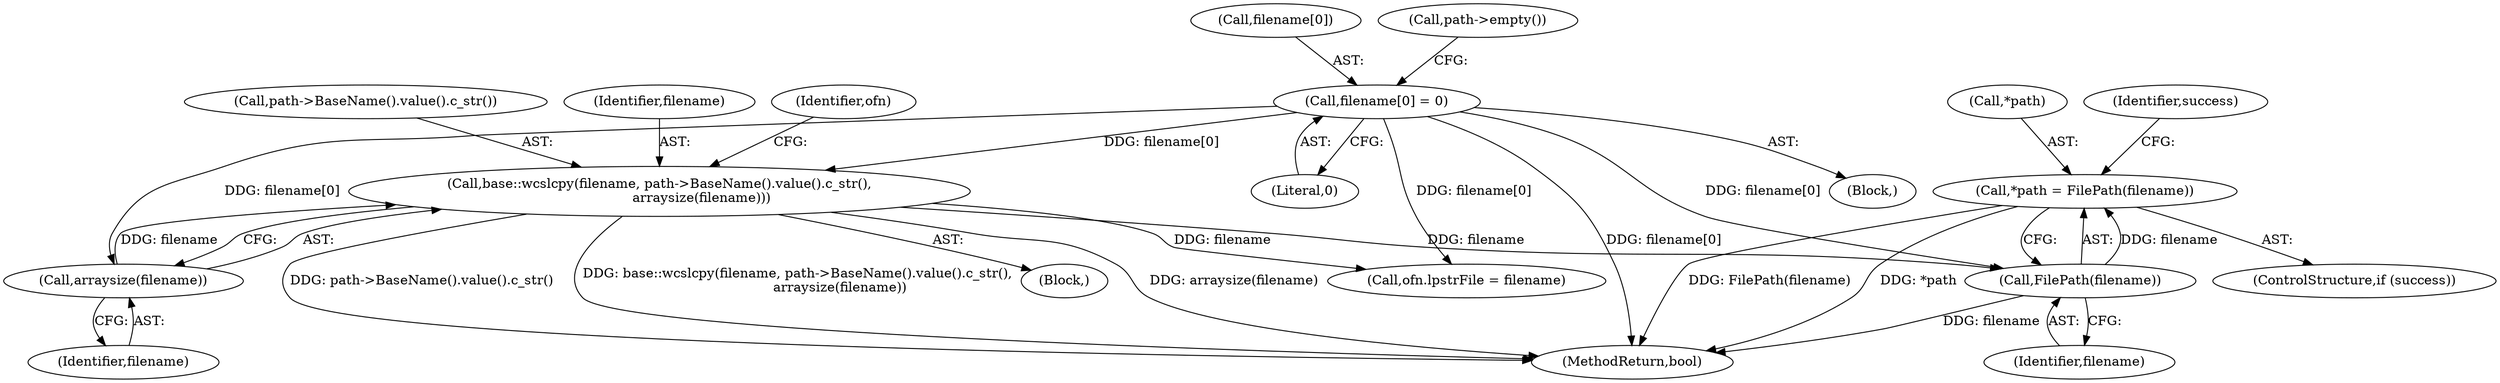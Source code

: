 digraph "0_Chrome_eb7971fdb0c3b76bacfb77c1ecc76459ef481f17@pointer" {
"1000213" [label="(Call,*path = FilePath(filename))"];
"1000216" [label="(Call,FilePath(filename))"];
"1000124" [label="(Call,filename[0] = 0)"];
"1000171" [label="(Call,base::wcslcpy(filename, path->BaseName().value().c_str(),\n                    arraysize(filename)))"];
"1000174" [label="(Call,arraysize(filename))"];
"1000216" [label="(Call,FilePath(filename))"];
"1000178" [label="(Identifier,ofn)"];
"1000171" [label="(Call,base::wcslcpy(filename, path->BaseName().value().c_str(),\n                    arraysize(filename)))"];
"1000175" [label="(Identifier,filename)"];
"1000124" [label="(Call,filename[0] = 0)"];
"1000125" [label="(Call,filename[0])"];
"1000162" [label="(Block,)"];
"1000213" [label="(Call,*path = FilePath(filename))"];
"1000219" [label="(Identifier,success)"];
"1000220" [label="(MethodReturn,bool)"];
"1000217" [label="(Identifier,filename)"];
"1000105" [label="(Block,)"];
"1000128" [label="(Literal,0)"];
"1000173" [label="(Call,path->BaseName().value().c_str())"];
"1000176" [label="(Call,ofn.lpstrFile = filename)"];
"1000211" [label="(ControlStructure,if (success))"];
"1000132" [label="(Call,path->empty())"];
"1000214" [label="(Call,*path)"];
"1000174" [label="(Call,arraysize(filename))"];
"1000172" [label="(Identifier,filename)"];
"1000213" -> "1000211"  [label="AST: "];
"1000213" -> "1000216"  [label="CFG: "];
"1000214" -> "1000213"  [label="AST: "];
"1000216" -> "1000213"  [label="AST: "];
"1000219" -> "1000213"  [label="CFG: "];
"1000213" -> "1000220"  [label="DDG: FilePath(filename)"];
"1000213" -> "1000220"  [label="DDG: *path"];
"1000216" -> "1000213"  [label="DDG: filename"];
"1000216" -> "1000217"  [label="CFG: "];
"1000217" -> "1000216"  [label="AST: "];
"1000216" -> "1000220"  [label="DDG: filename"];
"1000124" -> "1000216"  [label="DDG: filename[0]"];
"1000171" -> "1000216"  [label="DDG: filename"];
"1000124" -> "1000105"  [label="AST: "];
"1000124" -> "1000128"  [label="CFG: "];
"1000125" -> "1000124"  [label="AST: "];
"1000128" -> "1000124"  [label="AST: "];
"1000132" -> "1000124"  [label="CFG: "];
"1000124" -> "1000220"  [label="DDG: filename[0]"];
"1000124" -> "1000171"  [label="DDG: filename[0]"];
"1000124" -> "1000174"  [label="DDG: filename[0]"];
"1000124" -> "1000176"  [label="DDG: filename[0]"];
"1000171" -> "1000162"  [label="AST: "];
"1000171" -> "1000174"  [label="CFG: "];
"1000172" -> "1000171"  [label="AST: "];
"1000173" -> "1000171"  [label="AST: "];
"1000174" -> "1000171"  [label="AST: "];
"1000178" -> "1000171"  [label="CFG: "];
"1000171" -> "1000220"  [label="DDG: path->BaseName().value().c_str()"];
"1000171" -> "1000220"  [label="DDG: base::wcslcpy(filename, path->BaseName().value().c_str(),\n                    arraysize(filename))"];
"1000171" -> "1000220"  [label="DDG: arraysize(filename)"];
"1000174" -> "1000171"  [label="DDG: filename"];
"1000171" -> "1000176"  [label="DDG: filename"];
"1000174" -> "1000175"  [label="CFG: "];
"1000175" -> "1000174"  [label="AST: "];
}
